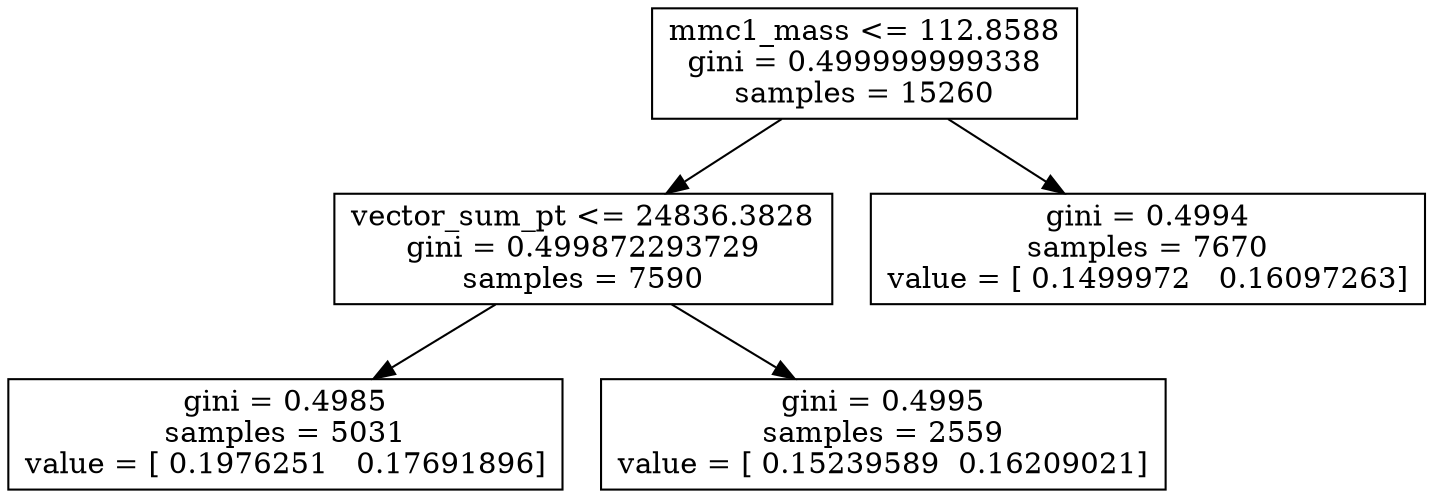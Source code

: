 digraph Tree {
0 [label="mmc1_mass <= 112.8588\ngini = 0.499999999338\nsamples = 15260", shape="box"] ;
1 [label="vector_sum_pt <= 24836.3828\ngini = 0.499872293729\nsamples = 7590", shape="box"] ;
0 -> 1 ;
2 [label="gini = 0.4985\nsamples = 5031\nvalue = [ 0.1976251   0.17691896]", shape="box"] ;
1 -> 2 ;
3 [label="gini = 0.4995\nsamples = 2559\nvalue = [ 0.15239589  0.16209021]", shape="box"] ;
1 -> 3 ;
4 [label="gini = 0.4994\nsamples = 7670\nvalue = [ 0.1499972   0.16097263]", shape="box"] ;
0 -> 4 ;
}